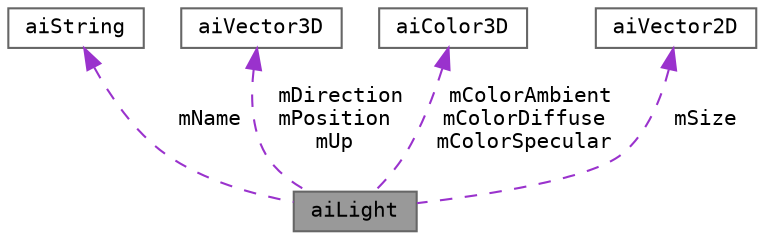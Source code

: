 digraph "aiLight"
{
 // LATEX_PDF_SIZE
  bgcolor="transparent";
  edge [fontname=Terminal,fontsize=10,labelfontname=Helvetica,labelfontsize=10];
  node [fontname=Terminal,fontsize=10,shape=box,height=0.2,width=0.4];
  Node1 [label="aiLight",height=0.2,width=0.4,color="gray40", fillcolor="grey60", style="filled", fontcolor="black",tooltip=" "];
  Node2 -> Node1 [dir="back",color="darkorchid3",style="dashed",label=" mName" ];
  Node2 [label="aiString",height=0.2,width=0.4,color="gray40", fillcolor="white", style="filled",URL="$structai_string.html",tooltip="Represents an UTF-8 string, zero byte terminated."];
  Node3 -> Node1 [dir="back",color="darkorchid3",style="dashed",label=" mDirection\nmPosition\nmUp" ];
  Node3 [label="aiVector3D",height=0.2,width=0.4,color="gray40", fillcolor="white", style="filled",URL="$structai_vector3_d.html",tooltip=" "];
  Node4 -> Node1 [dir="back",color="darkorchid3",style="dashed",label=" mColorAmbient\nmColorDiffuse\nmColorSpecular" ];
  Node4 [label="aiColor3D",height=0.2,width=0.4,color="gray40", fillcolor="white", style="filled",URL="$structai_color3_d.html",tooltip=" "];
  Node5 -> Node1 [dir="back",color="darkorchid3",style="dashed",label=" mSize" ];
  Node5 [label="aiVector2D",height=0.2,width=0.4,color="gray40", fillcolor="white", style="filled",URL="$structai_vector2_d.html",tooltip=" "];
}
